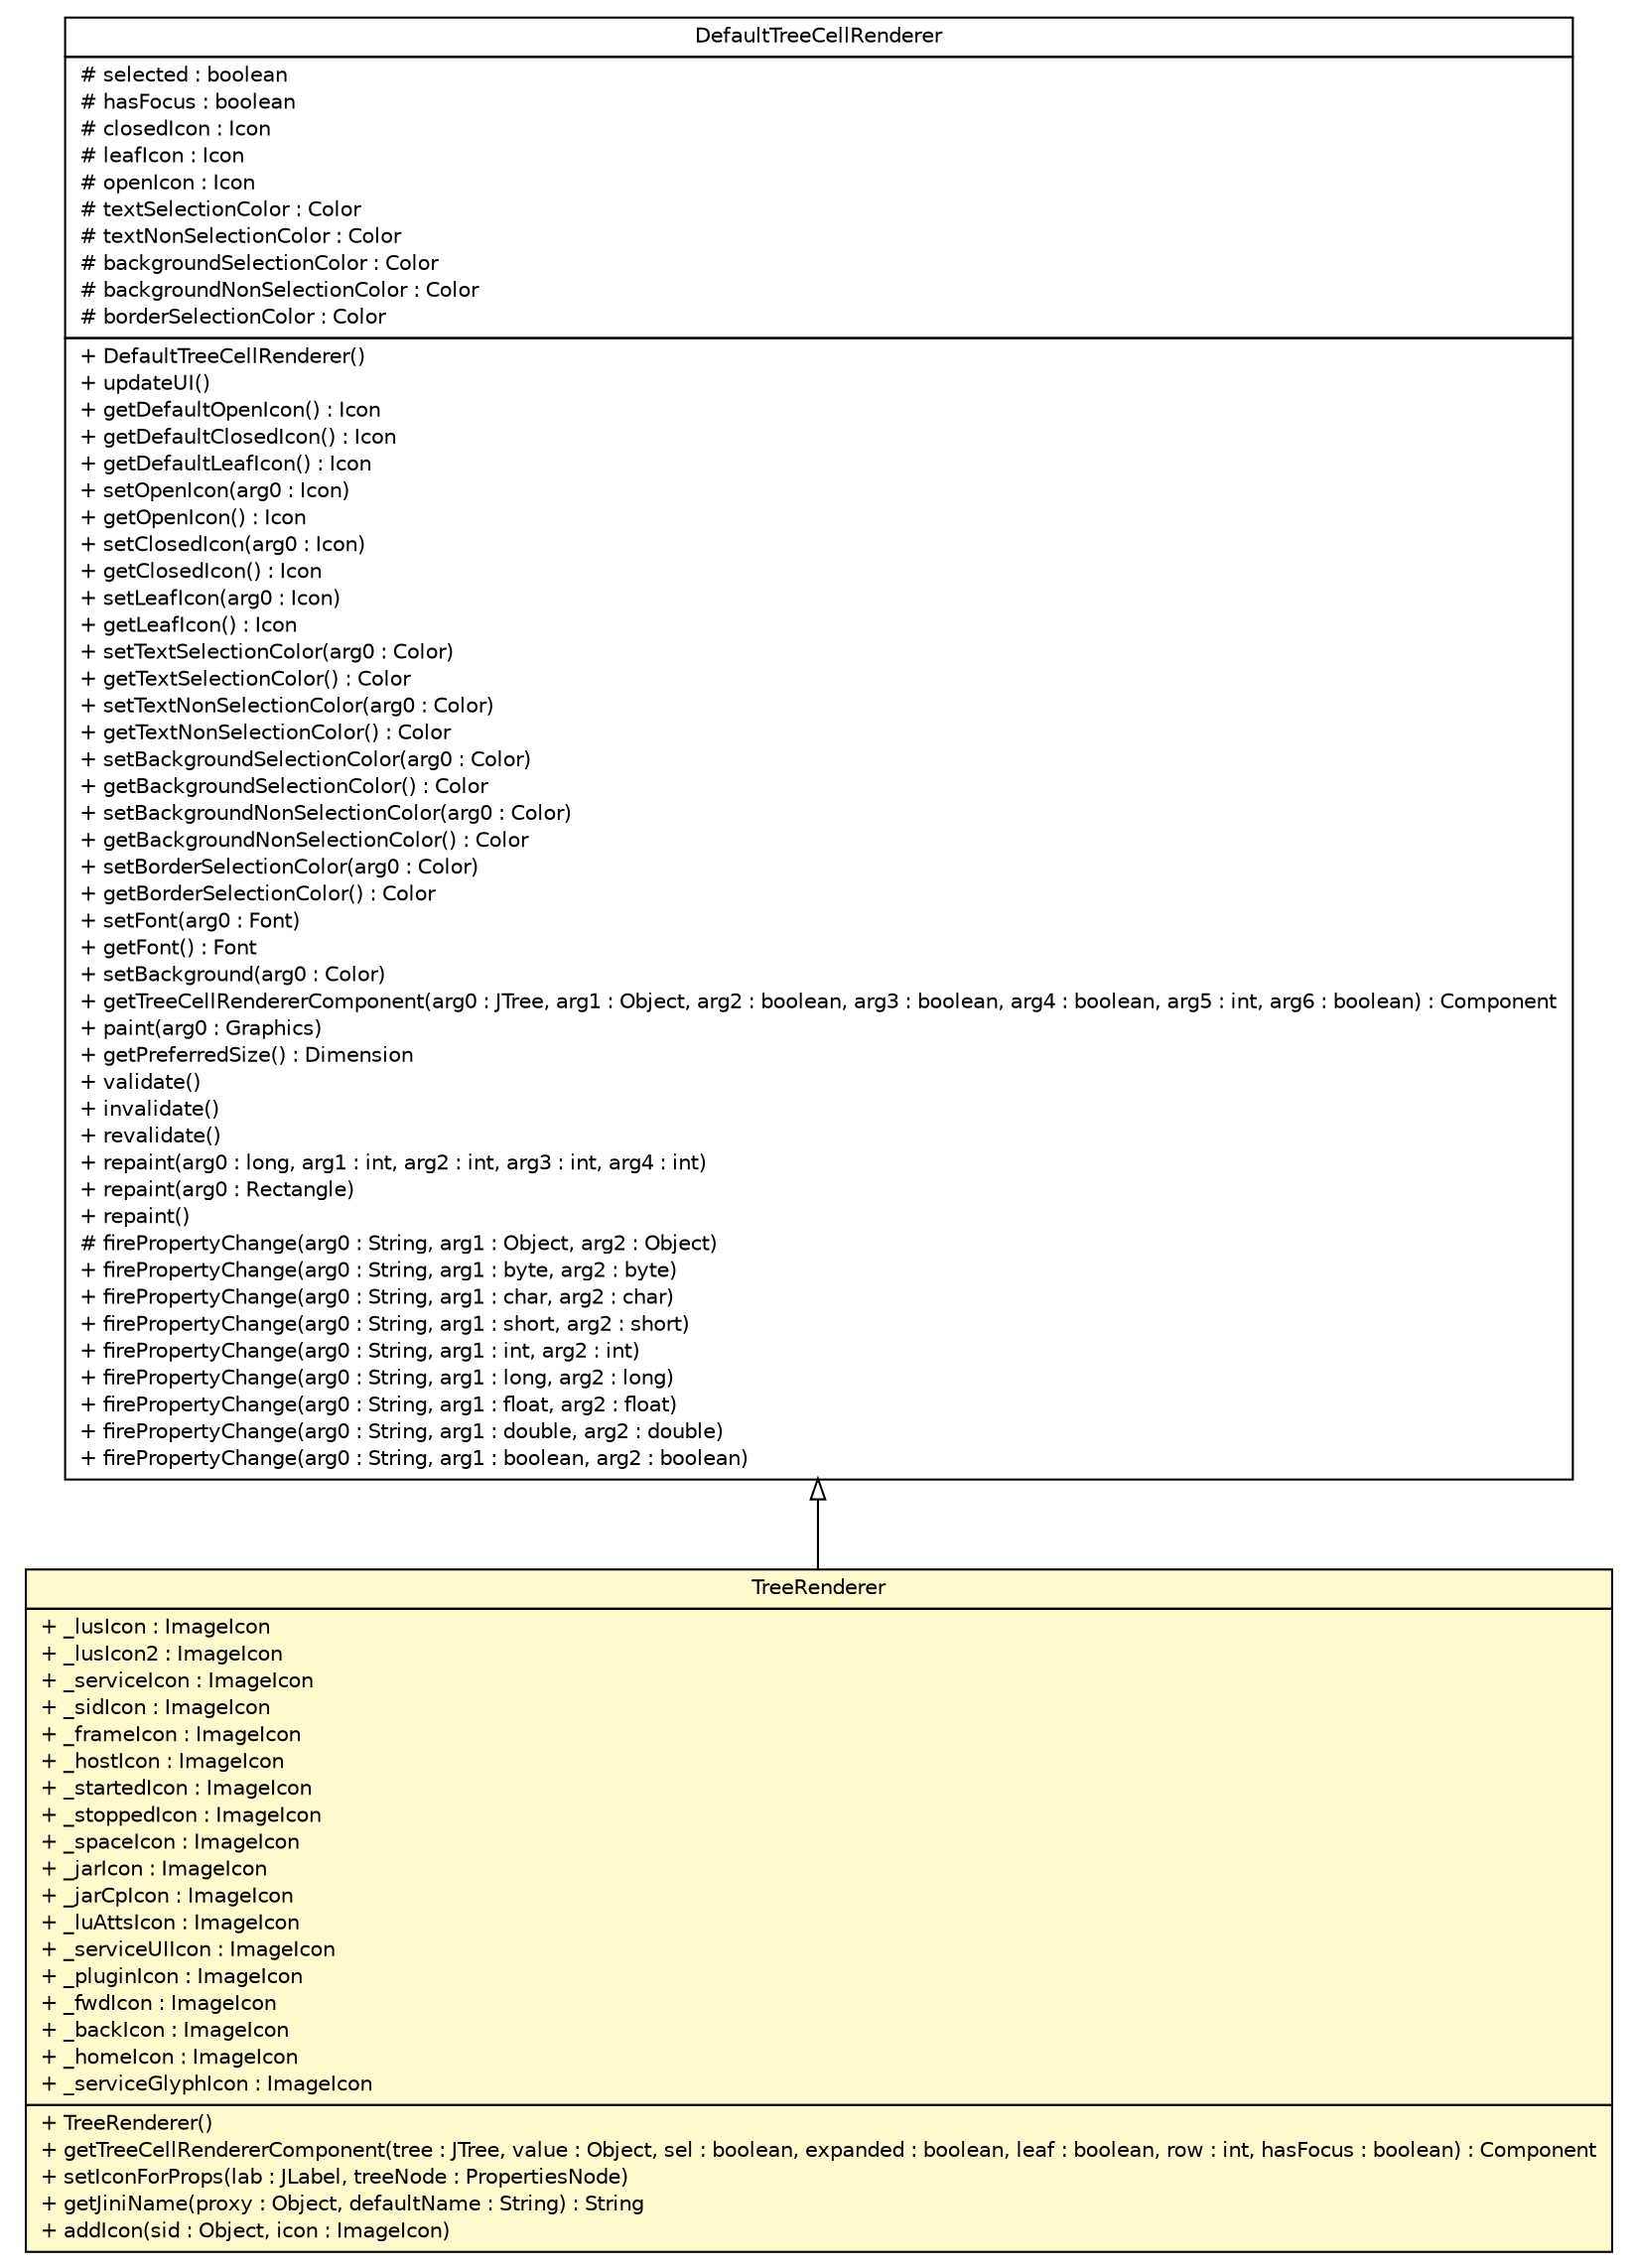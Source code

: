 #!/usr/local/bin/dot
#
# Class diagram 
# Generated by UMLGraph version R5_6 (http://www.umlgraph.org/)
#

digraph G {
	edge [fontname="Helvetica",fontsize=10,labelfontname="Helvetica",labelfontsize=10];
	node [fontname="Helvetica",fontsize=10,shape=plaintext];
	nodesep=0.25;
	ranksep=0.5;
	// sorcer.ssb.tools.plugin.browser.TreeRenderer
	c361067 [label=<<table title="sorcer.ssb.tools.plugin.browser.TreeRenderer" border="0" cellborder="1" cellspacing="0" cellpadding="2" port="p" bgcolor="lemonChiffon" href="./TreeRenderer.html">
		<tr><td><table border="0" cellspacing="0" cellpadding="1">
<tr><td align="center" balign="center"> TreeRenderer </td></tr>
		</table></td></tr>
		<tr><td><table border="0" cellspacing="0" cellpadding="1">
<tr><td align="left" balign="left"> + _lusIcon : ImageIcon </td></tr>
<tr><td align="left" balign="left"> + _lusIcon2 : ImageIcon </td></tr>
<tr><td align="left" balign="left"> + _serviceIcon : ImageIcon </td></tr>
<tr><td align="left" balign="left"> + _sidIcon : ImageIcon </td></tr>
<tr><td align="left" balign="left"> + _frameIcon : ImageIcon </td></tr>
<tr><td align="left" balign="left"> + _hostIcon : ImageIcon </td></tr>
<tr><td align="left" balign="left"> + _startedIcon : ImageIcon </td></tr>
<tr><td align="left" balign="left"> + _stoppedIcon : ImageIcon </td></tr>
<tr><td align="left" balign="left"> + _spaceIcon : ImageIcon </td></tr>
<tr><td align="left" balign="left"> + _jarIcon : ImageIcon </td></tr>
<tr><td align="left" balign="left"> + _jarCpIcon : ImageIcon </td></tr>
<tr><td align="left" balign="left"> + _luAttsIcon : ImageIcon </td></tr>
<tr><td align="left" balign="left"> + _serviceUIIcon : ImageIcon </td></tr>
<tr><td align="left" balign="left"> + _pluginIcon : ImageIcon </td></tr>
<tr><td align="left" balign="left"> + _fwdIcon : ImageIcon </td></tr>
<tr><td align="left" balign="left"> + _backIcon : ImageIcon </td></tr>
<tr><td align="left" balign="left"> + _homeIcon : ImageIcon </td></tr>
<tr><td align="left" balign="left"> + _serviceGlyphIcon : ImageIcon </td></tr>
		</table></td></tr>
		<tr><td><table border="0" cellspacing="0" cellpadding="1">
<tr><td align="left" balign="left"> + TreeRenderer() </td></tr>
<tr><td align="left" balign="left"> + getTreeCellRendererComponent(tree : JTree, value : Object, sel : boolean, expanded : boolean, leaf : boolean, row : int, hasFocus : boolean) : Component </td></tr>
<tr><td align="left" balign="left"> + setIconForProps(lab : JLabel, treeNode : PropertiesNode) </td></tr>
<tr><td align="left" balign="left"> + getJiniName(proxy : Object, defaultName : String) : String </td></tr>
<tr><td align="left" balign="left"> + addIcon(sid : Object, icon : ImageIcon) </td></tr>
		</table></td></tr>
		</table>>, URL="./TreeRenderer.html", fontname="Helvetica", fontcolor="black", fontsize=10.0];
	//sorcer.ssb.tools.plugin.browser.TreeRenderer extends javax.swing.tree.DefaultTreeCellRenderer
	c361105:p -> c361067:p [dir=back,arrowtail=empty];
	// javax.swing.tree.DefaultTreeCellRenderer
	c361105 [label=<<table title="javax.swing.tree.DefaultTreeCellRenderer" border="0" cellborder="1" cellspacing="0" cellpadding="2" port="p" href="http://docs.oracle.com/javase/7/docs/api/javax/swing/tree/DefaultTreeCellRenderer.html">
		<tr><td><table border="0" cellspacing="0" cellpadding="1">
<tr><td align="center" balign="center"> DefaultTreeCellRenderer </td></tr>
		</table></td></tr>
		<tr><td><table border="0" cellspacing="0" cellpadding="1">
<tr><td align="left" balign="left"> # selected : boolean </td></tr>
<tr><td align="left" balign="left"> # hasFocus : boolean </td></tr>
<tr><td align="left" balign="left"> # closedIcon : Icon </td></tr>
<tr><td align="left" balign="left"> # leafIcon : Icon </td></tr>
<tr><td align="left" balign="left"> # openIcon : Icon </td></tr>
<tr><td align="left" balign="left"> # textSelectionColor : Color </td></tr>
<tr><td align="left" balign="left"> # textNonSelectionColor : Color </td></tr>
<tr><td align="left" balign="left"> # backgroundSelectionColor : Color </td></tr>
<tr><td align="left" balign="left"> # backgroundNonSelectionColor : Color </td></tr>
<tr><td align="left" balign="left"> # borderSelectionColor : Color </td></tr>
		</table></td></tr>
		<tr><td><table border="0" cellspacing="0" cellpadding="1">
<tr><td align="left" balign="left"> + DefaultTreeCellRenderer() </td></tr>
<tr><td align="left" balign="left"> + updateUI() </td></tr>
<tr><td align="left" balign="left"> + getDefaultOpenIcon() : Icon </td></tr>
<tr><td align="left" balign="left"> + getDefaultClosedIcon() : Icon </td></tr>
<tr><td align="left" balign="left"> + getDefaultLeafIcon() : Icon </td></tr>
<tr><td align="left" balign="left"> + setOpenIcon(arg0 : Icon) </td></tr>
<tr><td align="left" balign="left"> + getOpenIcon() : Icon </td></tr>
<tr><td align="left" balign="left"> + setClosedIcon(arg0 : Icon) </td></tr>
<tr><td align="left" balign="left"> + getClosedIcon() : Icon </td></tr>
<tr><td align="left" balign="left"> + setLeafIcon(arg0 : Icon) </td></tr>
<tr><td align="left" balign="left"> + getLeafIcon() : Icon </td></tr>
<tr><td align="left" balign="left"> + setTextSelectionColor(arg0 : Color) </td></tr>
<tr><td align="left" balign="left"> + getTextSelectionColor() : Color </td></tr>
<tr><td align="left" balign="left"> + setTextNonSelectionColor(arg0 : Color) </td></tr>
<tr><td align="left" balign="left"> + getTextNonSelectionColor() : Color </td></tr>
<tr><td align="left" balign="left"> + setBackgroundSelectionColor(arg0 : Color) </td></tr>
<tr><td align="left" balign="left"> + getBackgroundSelectionColor() : Color </td></tr>
<tr><td align="left" balign="left"> + setBackgroundNonSelectionColor(arg0 : Color) </td></tr>
<tr><td align="left" balign="left"> + getBackgroundNonSelectionColor() : Color </td></tr>
<tr><td align="left" balign="left"> + setBorderSelectionColor(arg0 : Color) </td></tr>
<tr><td align="left" balign="left"> + getBorderSelectionColor() : Color </td></tr>
<tr><td align="left" balign="left"> + setFont(arg0 : Font) </td></tr>
<tr><td align="left" balign="left"> + getFont() : Font </td></tr>
<tr><td align="left" balign="left"> + setBackground(arg0 : Color) </td></tr>
<tr><td align="left" balign="left"> + getTreeCellRendererComponent(arg0 : JTree, arg1 : Object, arg2 : boolean, arg3 : boolean, arg4 : boolean, arg5 : int, arg6 : boolean) : Component </td></tr>
<tr><td align="left" balign="left"> + paint(arg0 : Graphics) </td></tr>
<tr><td align="left" balign="left"> + getPreferredSize() : Dimension </td></tr>
<tr><td align="left" balign="left"> + validate() </td></tr>
<tr><td align="left" balign="left"> + invalidate() </td></tr>
<tr><td align="left" balign="left"> + revalidate() </td></tr>
<tr><td align="left" balign="left"> + repaint(arg0 : long, arg1 : int, arg2 : int, arg3 : int, arg4 : int) </td></tr>
<tr><td align="left" balign="left"> + repaint(arg0 : Rectangle) </td></tr>
<tr><td align="left" balign="left"> + repaint() </td></tr>
<tr><td align="left" balign="left"> # firePropertyChange(arg0 : String, arg1 : Object, arg2 : Object) </td></tr>
<tr><td align="left" balign="left"> + firePropertyChange(arg0 : String, arg1 : byte, arg2 : byte) </td></tr>
<tr><td align="left" balign="left"> + firePropertyChange(arg0 : String, arg1 : char, arg2 : char) </td></tr>
<tr><td align="left" balign="left"> + firePropertyChange(arg0 : String, arg1 : short, arg2 : short) </td></tr>
<tr><td align="left" balign="left"> + firePropertyChange(arg0 : String, arg1 : int, arg2 : int) </td></tr>
<tr><td align="left" balign="left"> + firePropertyChange(arg0 : String, arg1 : long, arg2 : long) </td></tr>
<tr><td align="left" balign="left"> + firePropertyChange(arg0 : String, arg1 : float, arg2 : float) </td></tr>
<tr><td align="left" balign="left"> + firePropertyChange(arg0 : String, arg1 : double, arg2 : double) </td></tr>
<tr><td align="left" balign="left"> + firePropertyChange(arg0 : String, arg1 : boolean, arg2 : boolean) </td></tr>
		</table></td></tr>
		</table>>, URL="http://docs.oracle.com/javase/7/docs/api/javax/swing/tree/DefaultTreeCellRenderer.html", fontname="Helvetica", fontcolor="black", fontsize=10.0];
}

